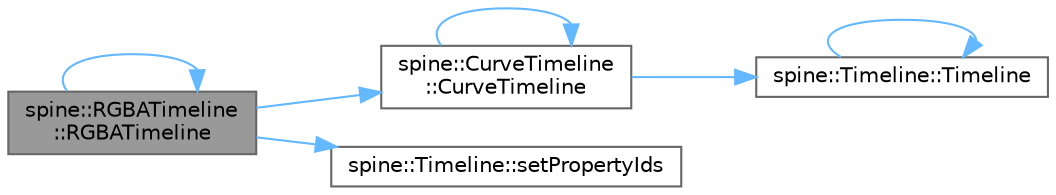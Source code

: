 digraph "spine::RGBATimeline::RGBATimeline"
{
 // LATEX_PDF_SIZE
  bgcolor="transparent";
  edge [fontname=Helvetica,fontsize=10,labelfontname=Helvetica,labelfontsize=10];
  node [fontname=Helvetica,fontsize=10,shape=box,height=0.2,width=0.4];
  rankdir="LR";
  Node1 [id="Node000001",label="spine::RGBATimeline\l::RGBATimeline",height=0.2,width=0.4,color="gray40", fillcolor="grey60", style="filled", fontcolor="black",tooltip=" "];
  Node1 -> Node2 [id="edge7_Node000001_Node000002",color="steelblue1",style="solid",tooltip=" "];
  Node2 [id="Node000002",label="spine::CurveTimeline\l::CurveTimeline",height=0.2,width=0.4,color="grey40", fillcolor="white", style="filled",URL="$classspine_1_1_curve_timeline.html#a99fa6de5f285a2878b6f16f43a63b857",tooltip=" "];
  Node2 -> Node2 [id="edge8_Node000002_Node000002",color="steelblue1",style="solid",tooltip=" "];
  Node2 -> Node3 [id="edge9_Node000002_Node000003",color="steelblue1",style="solid",tooltip=" "];
  Node3 [id="Node000003",label="spine::Timeline::Timeline",height=0.2,width=0.4,color="grey40", fillcolor="white", style="filled",URL="$classspine_1_1_timeline.html#a8957ef9d905a45e02503e93612202b3e",tooltip=" "];
  Node3 -> Node3 [id="edge10_Node000003_Node000003",color="steelblue1",style="solid",tooltip=" "];
  Node1 -> Node1 [id="edge11_Node000001_Node000001",color="steelblue1",style="solid",tooltip=" "];
  Node1 -> Node4 [id="edge12_Node000001_Node000004",color="steelblue1",style="solid",tooltip=" "];
  Node4 [id="Node000004",label="spine::Timeline::setPropertyIds",height=0.2,width=0.4,color="grey40", fillcolor="white", style="filled",URL="$classspine_1_1_timeline.html#a59aee150c602818acac0a78e06c5d37d",tooltip=" "];
}
